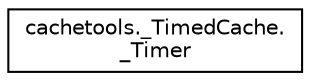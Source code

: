 digraph "Graphical Class Hierarchy"
{
 // LATEX_PDF_SIZE
  edge [fontname="Helvetica",fontsize="10",labelfontname="Helvetica",labelfontsize="10"];
  node [fontname="Helvetica",fontsize="10",shape=record];
  rankdir="LR";
  Node0 [label="cachetools._TimedCache.\l_Timer",height=0.2,width=0.4,color="black", fillcolor="white", style="filled",URL="$classcachetools_1_1__TimedCache_1_1__Timer.html",tooltip=" "];
}
